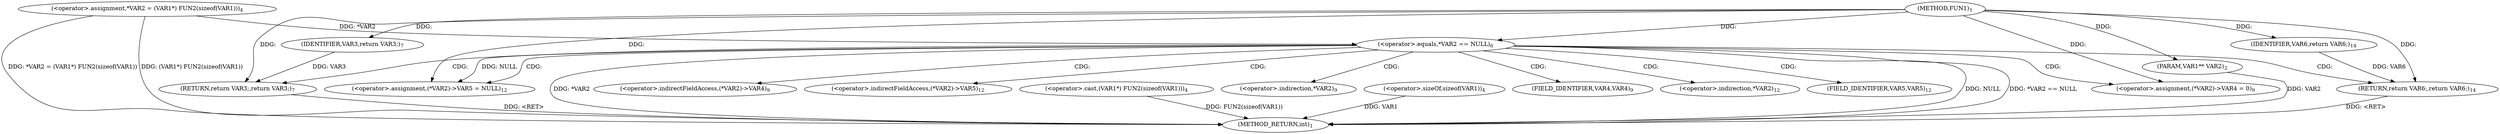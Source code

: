 digraph "FUN1" {  
"8" [label = <(METHOD,FUN1)<SUB>1</SUB>> ]
"41" [label = <(METHOD_RETURN,int)<SUB>1</SUB>> ]
"9" [label = <(PARAM,VAR1** VAR2)<SUB>2</SUB>> ]
"11" [label = <(&lt;operator&gt;.assignment,*VAR2 = (VAR1*) FUN2(sizeof(VAR1)))<SUB>4</SUB>> ]
"27" [label = <(&lt;operator&gt;.assignment,(*VAR2)-&gt;VAR4 = 0)<SUB>9</SUB>> ]
"33" [label = <(&lt;operator&gt;.assignment,(*VAR2)-&gt;VAR5 = NULL)<SUB>12</SUB>> ]
"39" [label = <(RETURN,return VAR6;,return VAR6;)<SUB>14</SUB>> ]
"20" [label = <(&lt;operator&gt;.equals,*VAR2 == NULL)<SUB>6</SUB>> ]
"40" [label = <(IDENTIFIER,VAR6,return VAR6;)<SUB>14</SUB>> ]
"14" [label = <(&lt;operator&gt;.cast,(VAR1*) FUN2(sizeof(VAR1)))<SUB>4</SUB>> ]
"25" [label = <(RETURN,return VAR3;,return VAR3;)<SUB>7</SUB>> ]
"26" [label = <(IDENTIFIER,VAR3,return VAR3;)<SUB>7</SUB>> ]
"17" [label = <(&lt;operator&gt;.sizeOf,sizeof(VAR1))<SUB>4</SUB>> ]
"28" [label = <(&lt;operator&gt;.indirectFieldAccess,(*VAR2)-&gt;VAR4)<SUB>9</SUB>> ]
"34" [label = <(&lt;operator&gt;.indirectFieldAccess,(*VAR2)-&gt;VAR5)<SUB>12</SUB>> ]
"29" [label = <(&lt;operator&gt;.indirection,*VAR2)<SUB>9</SUB>> ]
"31" [label = <(FIELD_IDENTIFIER,VAR4,VAR4)<SUB>9</SUB>> ]
"35" [label = <(&lt;operator&gt;.indirection,*VAR2)<SUB>12</SUB>> ]
"37" [label = <(FIELD_IDENTIFIER,VAR5,VAR5)<SUB>12</SUB>> ]
  "39" -> "41"  [ label = "DDG: &lt;RET&gt;"] 
  "25" -> "41"  [ label = "DDG: &lt;RET&gt;"] 
  "9" -> "41"  [ label = "DDG: VAR2"] 
  "14" -> "41"  [ label = "DDG: FUN2(sizeof(VAR1))"] 
  "11" -> "41"  [ label = "DDG: (VAR1*) FUN2(sizeof(VAR1))"] 
  "11" -> "41"  [ label = "DDG: *VAR2 = (VAR1*) FUN2(sizeof(VAR1))"] 
  "20" -> "41"  [ label = "DDG: *VAR2"] 
  "20" -> "41"  [ label = "DDG: NULL"] 
  "20" -> "41"  [ label = "DDG: *VAR2 == NULL"] 
  "17" -> "41"  [ label = "DDG: VAR1"] 
  "8" -> "9"  [ label = "DDG: "] 
  "8" -> "27"  [ label = "DDG: "] 
  "20" -> "33"  [ label = "DDG: NULL"] 
  "8" -> "33"  [ label = "DDG: "] 
  "40" -> "39"  [ label = "DDG: VAR6"] 
  "8" -> "39"  [ label = "DDG: "] 
  "8" -> "40"  [ label = "DDG: "] 
  "11" -> "20"  [ label = "DDG: *VAR2"] 
  "8" -> "20"  [ label = "DDG: "] 
  "26" -> "25"  [ label = "DDG: VAR3"] 
  "8" -> "25"  [ label = "DDG: "] 
  "8" -> "26"  [ label = "DDG: "] 
  "20" -> "29"  [ label = "CDG: "] 
  "20" -> "34"  [ label = "CDG: "] 
  "20" -> "33"  [ label = "CDG: "] 
  "20" -> "28"  [ label = "CDG: "] 
  "20" -> "35"  [ label = "CDG: "] 
  "20" -> "37"  [ label = "CDG: "] 
  "20" -> "25"  [ label = "CDG: "] 
  "20" -> "39"  [ label = "CDG: "] 
  "20" -> "27"  [ label = "CDG: "] 
  "20" -> "31"  [ label = "CDG: "] 
}
